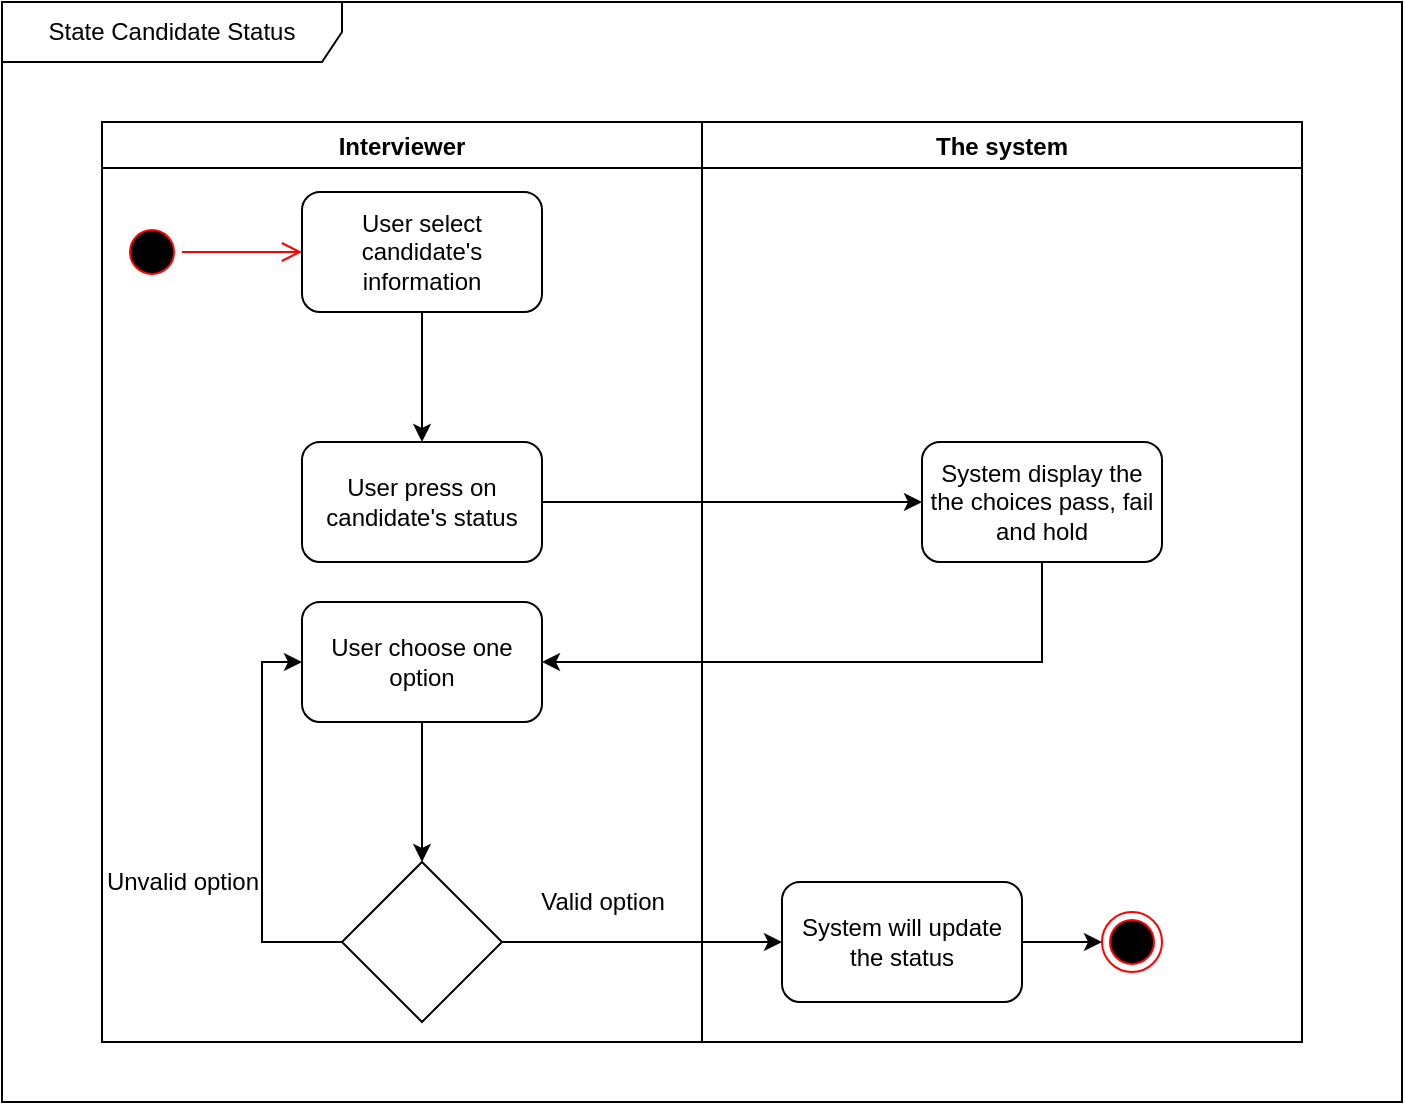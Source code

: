 <mxfile version="17.4.3" type="device"><diagram id="ZUGvvS36hfg9rrNdO5ok" name="Page-1"><mxGraphModel dx="1221" dy="634" grid="1" gridSize="10" guides="1" tooltips="1" connect="1" arrows="1" fold="1" page="1" pageScale="1" pageWidth="850" pageHeight="1100" math="0" shadow="0"><root><mxCell id="0"/><mxCell id="1" parent="0"/><mxCell id="TcJOCwGdj6GUgK9umn0c-1" value="Interviewer" style="swimlane;" parent="1" vertex="1"><mxGeometry x="110" y="80" width="300" height="460" as="geometry"/></mxCell><mxCell id="TcJOCwGdj6GUgK9umn0c-2" value="" style="ellipse;html=1;shape=startState;fillColor=#000000;strokeColor=#ff0000;" parent="TcJOCwGdj6GUgK9umn0c-1" vertex="1"><mxGeometry x="10" y="50" width="30" height="30" as="geometry"/></mxCell><mxCell id="TcJOCwGdj6GUgK9umn0c-3" value="" style="edgeStyle=orthogonalEdgeStyle;html=1;verticalAlign=bottom;endArrow=open;endSize=8;strokeColor=#ff0000;rounded=0;entryX=0;entryY=0.5;entryDx=0;entryDy=0;" parent="TcJOCwGdj6GUgK9umn0c-1" source="TcJOCwGdj6GUgK9umn0c-2" target="TcJOCwGdj6GUgK9umn0c-4" edge="1"><mxGeometry relative="1" as="geometry"><mxPoint x="80" y="65" as="targetPoint"/></mxGeometry></mxCell><mxCell id="TcJOCwGdj6GUgK9umn0c-4" value="User select candidate's information" style="rounded=1;whiteSpace=wrap;html=1;" parent="TcJOCwGdj6GUgK9umn0c-1" vertex="1"><mxGeometry x="100" y="35" width="120" height="60" as="geometry"/></mxCell><mxCell id="TcJOCwGdj6GUgK9umn0c-5" value="" style="edgeStyle=orthogonalEdgeStyle;rounded=0;orthogonalLoop=1;jettySize=auto;html=1;" parent="TcJOCwGdj6GUgK9umn0c-1" source="TcJOCwGdj6GUgK9umn0c-6" target="TcJOCwGdj6GUgK9umn0c-7" edge="1"><mxGeometry relative="1" as="geometry"/></mxCell><mxCell id="TcJOCwGdj6GUgK9umn0c-6" value="User choose one option" style="rounded=1;whiteSpace=wrap;html=1;" parent="TcJOCwGdj6GUgK9umn0c-1" vertex="1"><mxGeometry x="100" y="240" width="120" height="60" as="geometry"/></mxCell><mxCell id="TcJOCwGdj6GUgK9umn0c-7" value="" style="rhombus;whiteSpace=wrap;html=1;" parent="TcJOCwGdj6GUgK9umn0c-1" vertex="1"><mxGeometry x="120" y="370" width="80" height="80" as="geometry"/></mxCell><mxCell id="TcJOCwGdj6GUgK9umn0c-10" style="edgeStyle=orthogonalEdgeStyle;rounded=0;orthogonalLoop=1;jettySize=auto;html=1;entryX=0;entryY=0.5;entryDx=0;entryDy=0;exitX=0;exitY=0.5;exitDx=0;exitDy=0;" parent="TcJOCwGdj6GUgK9umn0c-1" source="TcJOCwGdj6GUgK9umn0c-7" target="TcJOCwGdj6GUgK9umn0c-6" edge="1"><mxGeometry relative="1" as="geometry"><mxPoint x="40" y="200" as="targetPoint"/></mxGeometry></mxCell><mxCell id="TcJOCwGdj6GUgK9umn0c-12" value="User press on candidate's status" style="rounded=1;whiteSpace=wrap;html=1;" parent="TcJOCwGdj6GUgK9umn0c-1" vertex="1"><mxGeometry x="100" y="160" width="120" height="60" as="geometry"/></mxCell><mxCell id="TcJOCwGdj6GUgK9umn0c-13" style="edgeStyle=orthogonalEdgeStyle;rounded=0;orthogonalLoop=1;jettySize=auto;html=1;" parent="TcJOCwGdj6GUgK9umn0c-1" source="TcJOCwGdj6GUgK9umn0c-4" target="TcJOCwGdj6GUgK9umn0c-12" edge="1"><mxGeometry relative="1" as="geometry"><mxPoint x="380" y="65" as="targetPoint"/></mxGeometry></mxCell><mxCell id="TcJOCwGdj6GUgK9umn0c-21" value="Valid option" style="text;html=1;align=center;verticalAlign=middle;resizable=0;points=[];autosize=1;strokeColor=none;fillColor=none;" parent="TcJOCwGdj6GUgK9umn0c-1" vertex="1"><mxGeometry x="210" y="380" width="80" height="20" as="geometry"/></mxCell><mxCell id="TcJOCwGdj6GUgK9umn0c-22" value="Unvalid option" style="text;html=1;align=center;verticalAlign=middle;resizable=0;points=[];autosize=1;strokeColor=none;fillColor=none;" parent="TcJOCwGdj6GUgK9umn0c-1" vertex="1"><mxGeometry x="-5" y="370" width="90" height="20" as="geometry"/></mxCell><mxCell id="TcJOCwGdj6GUgK9umn0c-11" value="The system" style="swimlane;startSize=23;" parent="1" vertex="1"><mxGeometry x="410" y="80" width="300" height="460" as="geometry"/></mxCell><mxCell id="TcJOCwGdj6GUgK9umn0c-16" value="System display the the choices pass, fail and hold" style="rounded=1;whiteSpace=wrap;html=1;" parent="TcJOCwGdj6GUgK9umn0c-11" vertex="1"><mxGeometry x="110" y="160" width="120" height="60" as="geometry"/></mxCell><mxCell id="TcJOCwGdj6GUgK9umn0c-23" value="System will update the status" style="rounded=1;whiteSpace=wrap;html=1;" parent="TcJOCwGdj6GUgK9umn0c-11" vertex="1"><mxGeometry x="40" y="380" width="120" height="60" as="geometry"/></mxCell><mxCell id="TcJOCwGdj6GUgK9umn0c-27" value="" style="ellipse;html=1;shape=endState;fillColor=#000000;strokeColor=#ff0000;" parent="TcJOCwGdj6GUgK9umn0c-11" vertex="1"><mxGeometry x="200" y="395" width="30" height="30" as="geometry"/></mxCell><mxCell id="TcJOCwGdj6GUgK9umn0c-14" style="edgeStyle=orthogonalEdgeStyle;rounded=0;orthogonalLoop=1;jettySize=auto;html=1;entryX=0;entryY=0.5;entryDx=0;entryDy=0;" parent="1" source="TcJOCwGdj6GUgK9umn0c-12" target="TcJOCwGdj6GUgK9umn0c-16" edge="1"><mxGeometry relative="1" as="geometry"><mxPoint x="560" y="280" as="targetPoint"/></mxGeometry></mxCell><mxCell id="TcJOCwGdj6GUgK9umn0c-20" style="edgeStyle=orthogonalEdgeStyle;rounded=0;orthogonalLoop=1;jettySize=auto;html=1;entryX=1;entryY=0.5;entryDx=0;entryDy=0;exitX=0.5;exitY=1;exitDx=0;exitDy=0;" parent="1" source="TcJOCwGdj6GUgK9umn0c-16" target="TcJOCwGdj6GUgK9umn0c-6" edge="1"><mxGeometry relative="1" as="geometry"/></mxCell><mxCell id="TcJOCwGdj6GUgK9umn0c-24" style="edgeStyle=orthogonalEdgeStyle;rounded=0;orthogonalLoop=1;jettySize=auto;html=1;entryX=0;entryY=0.5;entryDx=0;entryDy=0;" parent="1" source="TcJOCwGdj6GUgK9umn0c-7" target="TcJOCwGdj6GUgK9umn0c-23" edge="1"><mxGeometry relative="1" as="geometry"/></mxCell><mxCell id="TcJOCwGdj6GUgK9umn0c-26" style="edgeStyle=orthogonalEdgeStyle;rounded=0;orthogonalLoop=1;jettySize=auto;html=1;" parent="1" source="TcJOCwGdj6GUgK9umn0c-23" edge="1"><mxGeometry relative="1" as="geometry"><mxPoint x="610" y="490" as="targetPoint"/></mxGeometry></mxCell><mxCell id="SScOO7lMsXHRICwgteeD-2" value="State Candidate Status" style="shape=umlFrame;whiteSpace=wrap;html=1;width=170;height=30;" vertex="1" parent="1"><mxGeometry x="60" y="20" width="700" height="550" as="geometry"/></mxCell></root></mxGraphModel></diagram></mxfile>